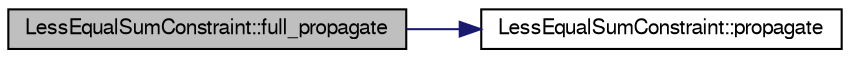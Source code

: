 digraph G
{
  edge [fontname="FreeSans",fontsize="10",labelfontname="FreeSans",labelfontsize="10"];
  node [fontname="FreeSans",fontsize="10",shape=record];
  rankdir=LR;
  Node1 [label="LessEqualSumConstraint::full_propagate",height=0.2,width=0.4,color="black", fillcolor="grey75", style="filled" fontcolor="black"];
  Node1 -> Node2 [color="midnightblue",fontsize="10",style="solid",fontname="FreeSans"];
  Node2 [label="LessEqualSumConstraint::propagate",height=0.2,width=0.4,color="black", fillcolor="white", style="filled",URL="$struct_less_equal_sum_constraint.html#31382de3e3392dc319c66f6e4201f592",tooltip="Iterative propagation function."];
}
